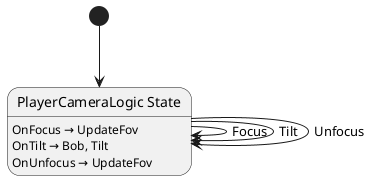 @startuml PlayerCameraLogic
state "PlayerCameraLogic State" as Vardag_PlayerCameraLogic_State

Vardag_PlayerCameraLogic_State --> Vardag_PlayerCameraLogic_State : Focus
Vardag_PlayerCameraLogic_State --> Vardag_PlayerCameraLogic_State : Tilt
Vardag_PlayerCameraLogic_State --> Vardag_PlayerCameraLogic_State : Unfocus

Vardag_PlayerCameraLogic_State : OnFocus → UpdateFov
Vardag_PlayerCameraLogic_State : OnTilt → Bob, Tilt
Vardag_PlayerCameraLogic_State : OnUnfocus → UpdateFov

[*] --> Vardag_PlayerCameraLogic_State
@enduml